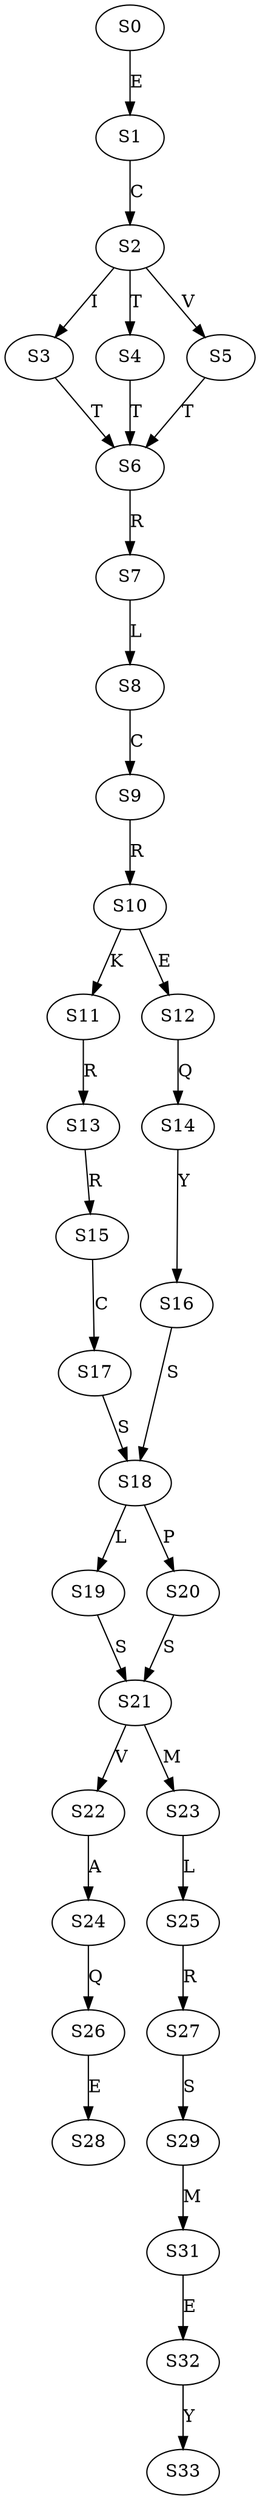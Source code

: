 strict digraph  {
	S0 -> S1 [ label = E ];
	S1 -> S2 [ label = C ];
	S2 -> S3 [ label = I ];
	S2 -> S4 [ label = T ];
	S2 -> S5 [ label = V ];
	S3 -> S6 [ label = T ];
	S4 -> S6 [ label = T ];
	S5 -> S6 [ label = T ];
	S6 -> S7 [ label = R ];
	S7 -> S8 [ label = L ];
	S8 -> S9 [ label = C ];
	S9 -> S10 [ label = R ];
	S10 -> S11 [ label = K ];
	S10 -> S12 [ label = E ];
	S11 -> S13 [ label = R ];
	S12 -> S14 [ label = Q ];
	S13 -> S15 [ label = R ];
	S14 -> S16 [ label = Y ];
	S15 -> S17 [ label = C ];
	S16 -> S18 [ label = S ];
	S17 -> S18 [ label = S ];
	S18 -> S19 [ label = L ];
	S18 -> S20 [ label = P ];
	S19 -> S21 [ label = S ];
	S20 -> S21 [ label = S ];
	S21 -> S22 [ label = V ];
	S21 -> S23 [ label = M ];
	S22 -> S24 [ label = A ];
	S23 -> S25 [ label = L ];
	S24 -> S26 [ label = Q ];
	S25 -> S27 [ label = R ];
	S26 -> S28 [ label = E ];
	S27 -> S29 [ label = S ];
	S29 -> S31 [ label = M ];
	S31 -> S32 [ label = E ];
	S32 -> S33 [ label = Y ];
}
